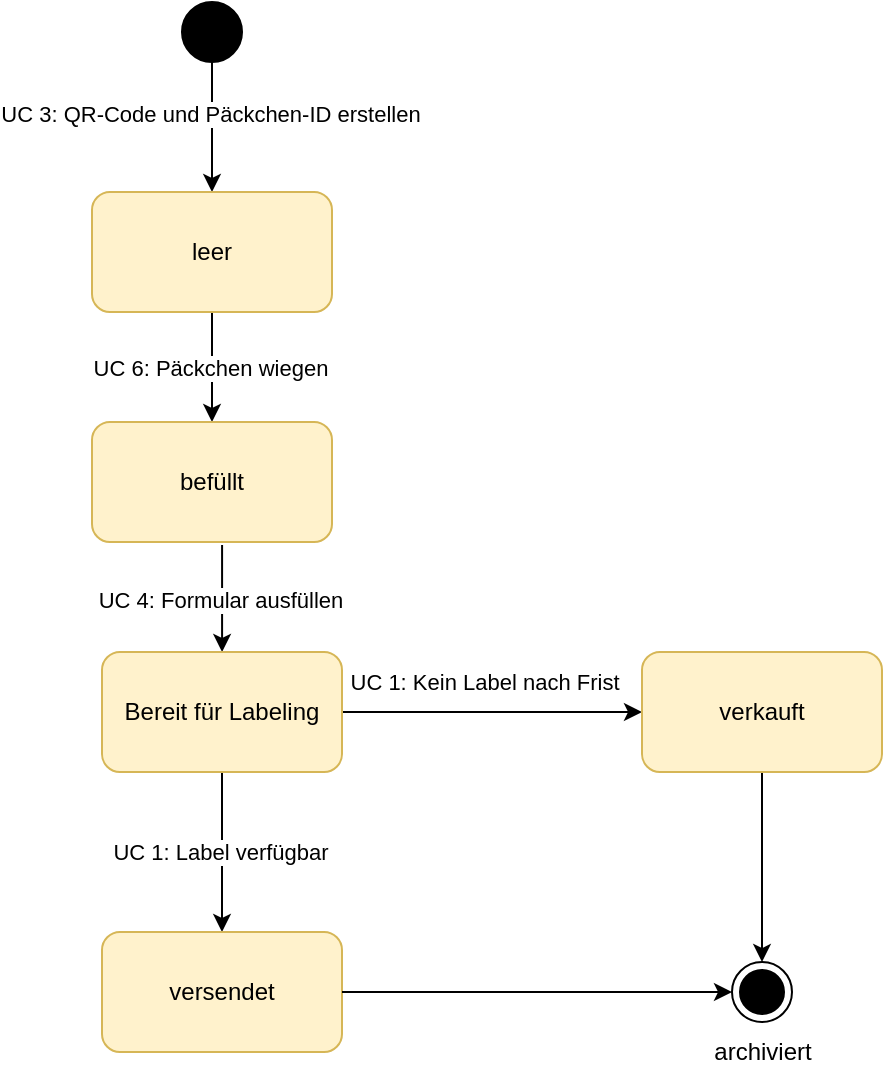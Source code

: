 <mxfile version="22.1.11" type="github">
  <diagram name="Seite-1" id="18Wy0e9a14y2iKfFiZvs">
    <mxGraphModel dx="1434" dy="754" grid="1" gridSize="10" guides="1" tooltips="1" connect="1" arrows="1" fold="1" page="1" pageScale="1" pageWidth="827" pageHeight="1169" math="0" shadow="0">
      <root>
        <mxCell id="0" />
        <mxCell id="1" parent="0" />
        <mxCell id="8ZjAo5hcSu2O5ueR2Of1-5" value="" style="edgeStyle=orthogonalEdgeStyle;rounded=0;orthogonalLoop=1;jettySize=auto;html=1;" parent="1" source="8ZjAo5hcSu2O5ueR2Of1-1" target="8ZjAo5hcSu2O5ueR2Of1-4" edge="1">
          <mxGeometry relative="1" as="geometry" />
        </mxCell>
        <mxCell id="8ZjAo5hcSu2O5ueR2Of1-6" value="UC 3: QR-Code und Päckchen-ID erstellen" style="edgeLabel;html=1;align=center;verticalAlign=middle;resizable=0;points=[];" parent="8ZjAo5hcSu2O5ueR2Of1-5" vertex="1" connectable="0">
          <mxGeometry x="-0.2" y="-1" relative="1" as="geometry">
            <mxPoint as="offset" />
          </mxGeometry>
        </mxCell>
        <mxCell id="8ZjAo5hcSu2O5ueR2Of1-1" value="" style="ellipse;whiteSpace=wrap;html=1;fillColor=strokeColor;" parent="1" vertex="1">
          <mxGeometry x="360" y="40" width="30" height="30" as="geometry" />
        </mxCell>
        <mxCell id="8ZjAo5hcSu2O5ueR2Of1-8" value="" style="edgeStyle=orthogonalEdgeStyle;rounded=0;orthogonalLoop=1;jettySize=auto;html=1;" parent="1" source="8ZjAo5hcSu2O5ueR2Of1-4" target="8ZjAo5hcSu2O5ueR2Of1-7" edge="1">
          <mxGeometry relative="1" as="geometry" />
        </mxCell>
        <mxCell id="8ZjAo5hcSu2O5ueR2Of1-9" value="UC 6: Päckchen wiegen" style="edgeLabel;html=1;align=center;verticalAlign=middle;resizable=0;points=[];" parent="8ZjAo5hcSu2O5ueR2Of1-8" vertex="1" connectable="0">
          <mxGeometry x="0.018" y="-1" relative="1" as="geometry">
            <mxPoint as="offset" />
          </mxGeometry>
        </mxCell>
        <mxCell id="8ZjAo5hcSu2O5ueR2Of1-4" value="leer" style="rounded=1;whiteSpace=wrap;html=1;fillColor=#fff2cc;strokeColor=#d6b656;" parent="1" vertex="1">
          <mxGeometry x="315" y="135" width="120" height="60" as="geometry" />
        </mxCell>
        <mxCell id="8ZjAo5hcSu2O5ueR2Of1-7" value="befüllt" style="rounded=1;whiteSpace=wrap;html=1;fillColor=#fff2cc;strokeColor=#d6b656;" parent="1" vertex="1">
          <mxGeometry x="315" y="250" width="120" height="60" as="geometry" />
        </mxCell>
        <mxCell id="8ZjAo5hcSu2O5ueR2Of1-10" value="" style="edgeStyle=orthogonalEdgeStyle;rounded=0;orthogonalLoop=1;jettySize=auto;html=1;exitX=0.542;exitY=1.025;exitDx=0;exitDy=0;exitPerimeter=0;" parent="1" source="8ZjAo5hcSu2O5ueR2Of1-7" target="8ZjAo5hcSu2O5ueR2Of1-12" edge="1">
          <mxGeometry relative="1" as="geometry">
            <mxPoint x="380" y="310" as="sourcePoint" />
          </mxGeometry>
        </mxCell>
        <mxCell id="8ZjAo5hcSu2O5ueR2Of1-11" value="UC 4: Formular ausfüllen" style="edgeLabel;html=1;align=center;verticalAlign=middle;resizable=0;points=[];" parent="8ZjAo5hcSu2O5ueR2Of1-10" vertex="1" connectable="0">
          <mxGeometry x="0.018" y="-1" relative="1" as="geometry">
            <mxPoint as="offset" />
          </mxGeometry>
        </mxCell>
        <mxCell id="8ZjAo5hcSu2O5ueR2Of1-14" value="" style="edgeStyle=orthogonalEdgeStyle;rounded=0;orthogonalLoop=1;jettySize=auto;html=1;" parent="1" source="8ZjAo5hcSu2O5ueR2Of1-12" target="8ZjAo5hcSu2O5ueR2Of1-13" edge="1">
          <mxGeometry relative="1" as="geometry" />
        </mxCell>
        <mxCell id="8ZjAo5hcSu2O5ueR2Of1-15" value="UC 1: Label verfügbar" style="edgeLabel;html=1;align=center;verticalAlign=middle;resizable=0;points=[];" parent="8ZjAo5hcSu2O5ueR2Of1-14" vertex="1" connectable="0">
          <mxGeometry x="-0.013" y="-1" relative="1" as="geometry">
            <mxPoint as="offset" />
          </mxGeometry>
        </mxCell>
        <mxCell id="8ZjAo5hcSu2O5ueR2Of1-17" value="" style="edgeStyle=orthogonalEdgeStyle;rounded=0;orthogonalLoop=1;jettySize=auto;html=1;" parent="1" source="8ZjAo5hcSu2O5ueR2Of1-12" target="8ZjAo5hcSu2O5ueR2Of1-16" edge="1">
          <mxGeometry relative="1" as="geometry" />
        </mxCell>
        <mxCell id="8ZjAo5hcSu2O5ueR2Of1-18" value="UC 1: Kein Label nach Frist" style="edgeLabel;html=1;align=center;verticalAlign=middle;resizable=0;points=[];" parent="8ZjAo5hcSu2O5ueR2Of1-17" vertex="1" connectable="0">
          <mxGeometry x="-0.062" relative="1" as="geometry">
            <mxPoint y="-15" as="offset" />
          </mxGeometry>
        </mxCell>
        <mxCell id="8ZjAo5hcSu2O5ueR2Of1-12" value="Bereit für Labeling" style="rounded=1;whiteSpace=wrap;html=1;fillColor=#fff2cc;strokeColor=#d6b656;" parent="1" vertex="1">
          <mxGeometry x="320" y="365" width="120" height="60" as="geometry" />
        </mxCell>
        <mxCell id="8ZjAo5hcSu2O5ueR2Of1-13" value="versendet" style="whiteSpace=wrap;html=1;fillColor=#fff2cc;strokeColor=#d6b656;rounded=1;" parent="1" vertex="1">
          <mxGeometry x="320" y="505" width="120" height="60" as="geometry" />
        </mxCell>
        <mxCell id="8ZjAo5hcSu2O5ueR2Of1-20" value="" style="edgeStyle=orthogonalEdgeStyle;rounded=0;orthogonalLoop=1;jettySize=auto;html=1;" parent="1" source="8ZjAo5hcSu2O5ueR2Of1-16" target="8ZjAo5hcSu2O5ueR2Of1-19" edge="1">
          <mxGeometry relative="1" as="geometry" />
        </mxCell>
        <mxCell id="8ZjAo5hcSu2O5ueR2Of1-16" value="verkauft" style="whiteSpace=wrap;html=1;fillColor=#fff2cc;strokeColor=#d6b656;rounded=1;" parent="1" vertex="1">
          <mxGeometry x="590" y="365" width="120" height="60" as="geometry" />
        </mxCell>
        <mxCell id="8ZjAo5hcSu2O5ueR2Of1-19" value="a" style="ellipse;html=1;shape=endState;fillColor=strokeColor;" parent="1" vertex="1">
          <mxGeometry x="635" y="520" width="30" height="30" as="geometry" />
        </mxCell>
        <mxCell id="8ZjAo5hcSu2O5ueR2Of1-21" value="" style="edgeStyle=orthogonalEdgeStyle;rounded=0;orthogonalLoop=1;jettySize=auto;html=1;exitX=1;exitY=0.5;exitDx=0;exitDy=0;entryX=0;entryY=0.5;entryDx=0;entryDy=0;" parent="1" source="8ZjAo5hcSu2O5ueR2Of1-13" target="8ZjAo5hcSu2O5ueR2Of1-19" edge="1">
          <mxGeometry relative="1" as="geometry">
            <mxPoint x="450" y="405" as="sourcePoint" />
            <mxPoint x="600" y="405" as="targetPoint" />
          </mxGeometry>
        </mxCell>
        <mxCell id="8ZjAo5hcSu2O5ueR2Of1-23" value="archiviert" style="text;html=1;align=center;verticalAlign=middle;resizable=0;points=[];autosize=1;strokeColor=none;fillColor=none;" parent="1" vertex="1">
          <mxGeometry x="615" y="550" width="70" height="30" as="geometry" />
        </mxCell>
      </root>
    </mxGraphModel>
  </diagram>
</mxfile>

